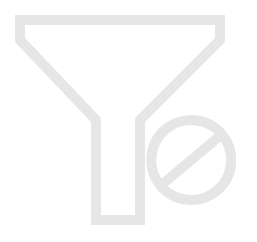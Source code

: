 <mxfile version="13.7.9" type="device"><diagram id="prruzG1ek-iHZ8VL4vAk" name="Page-1"><mxGraphModel dx="422" dy="355" grid="1" gridSize="10" guides="1" tooltips="1" connect="1" arrows="1" fold="1" page="1" pageScale="1" pageWidth="120" pageHeight="120" math="0" shadow="0"><root><mxCell id="0"/><mxCell id="1" parent="0"/><mxCell id="f4SGfu-pHiLnBxj2pLlM-17" value="" style="whiteSpace=wrap;html=1;aspect=fixed;strokeWidth=5;strokeColor=none;fillColor=none;" vertex="1" parent="1"><mxGeometry width="120" height="120" as="geometry"/></mxCell><mxCell id="f4SGfu-pHiLnBxj2pLlM-12" value="" style="endArrow=none;html=1;strokeWidth=5;rounded=0;strokeColor=#E6E6E6;" edge="1" parent="1"><mxGeometry width="50" height="50" relative="1" as="geometry"><mxPoint x="60" y="10" as="sourcePoint"/><mxPoint x="60" y="10" as="targetPoint"/><Array as="points"><mxPoint x="100" y="10"/><mxPoint x="110" y="10"/><mxPoint x="110" y="20"/><mxPoint x="70" y="60"/><mxPoint x="70" y="100"/><mxPoint x="70" y="110"/><mxPoint x="60" y="110"/><mxPoint x="48" y="110"/><mxPoint x="48" y="100"/><mxPoint x="48" y="60"/><mxPoint x="10" y="20"/><mxPoint x="10" y="10"/><mxPoint x="20" y="10"/></Array></mxGeometry></mxCell><mxCell id="f4SGfu-pHiLnBxj2pLlM-14" value="" style="shape=lineEllipse;line=vertical;perimeter=ellipsePerimeter;whiteSpace=wrap;html=1;backgroundOutline=1;rotation=50;strokeWidth=5;fillColor=none;strokeColor=#E6E6E6;" vertex="1" parent="1"><mxGeometry x="75.62" y="60" width="40" height="40" as="geometry"/></mxCell></root></mxGraphModel></diagram></mxfile>